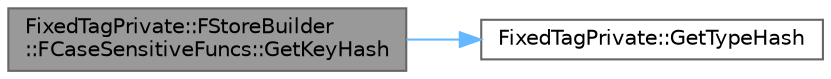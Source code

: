 digraph "FixedTagPrivate::FStoreBuilder::FCaseSensitiveFuncs::GetKeyHash"
{
 // INTERACTIVE_SVG=YES
 // LATEX_PDF_SIZE
  bgcolor="transparent";
  edge [fontname=Helvetica,fontsize=10,labelfontname=Helvetica,labelfontsize=10];
  node [fontname=Helvetica,fontsize=10,shape=box,height=0.2,width=0.4];
  rankdir="LR";
  Node1 [id="Node000001",label="FixedTagPrivate::FStoreBuilder\l::FCaseSensitiveFuncs::GetKeyHash",height=0.2,width=0.4,color="gray40", fillcolor="grey60", style="filled", fontcolor="black",tooltip=" "];
  Node1 -> Node2 [id="edge1_Node000001_Node000002",color="steelblue1",style="solid",tooltip=" "];
  Node2 [id="Node000002",label="FixedTagPrivate::GetTypeHash",height=0.2,width=0.4,color="grey40", fillcolor="white", style="filled",URL="$d4/d8a/namespaceFixedTagPrivate.html#a773ee3bb09eee83a9b8edafc552391cf",tooltip=" "];
}
